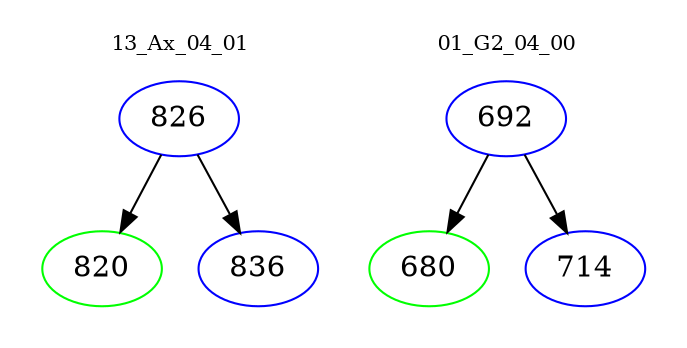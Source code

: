 digraph{
subgraph cluster_0 {
color = white
label = "13_Ax_04_01";
fontsize=10;
T0_826 [label="826", color="blue"]
T0_826 -> T0_820 [color="black"]
T0_820 [label="820", color="green"]
T0_826 -> T0_836 [color="black"]
T0_836 [label="836", color="blue"]
}
subgraph cluster_1 {
color = white
label = "01_G2_04_00";
fontsize=10;
T1_692 [label="692", color="blue"]
T1_692 -> T1_680 [color="black"]
T1_680 [label="680", color="green"]
T1_692 -> T1_714 [color="black"]
T1_714 [label="714", color="blue"]
}
}
